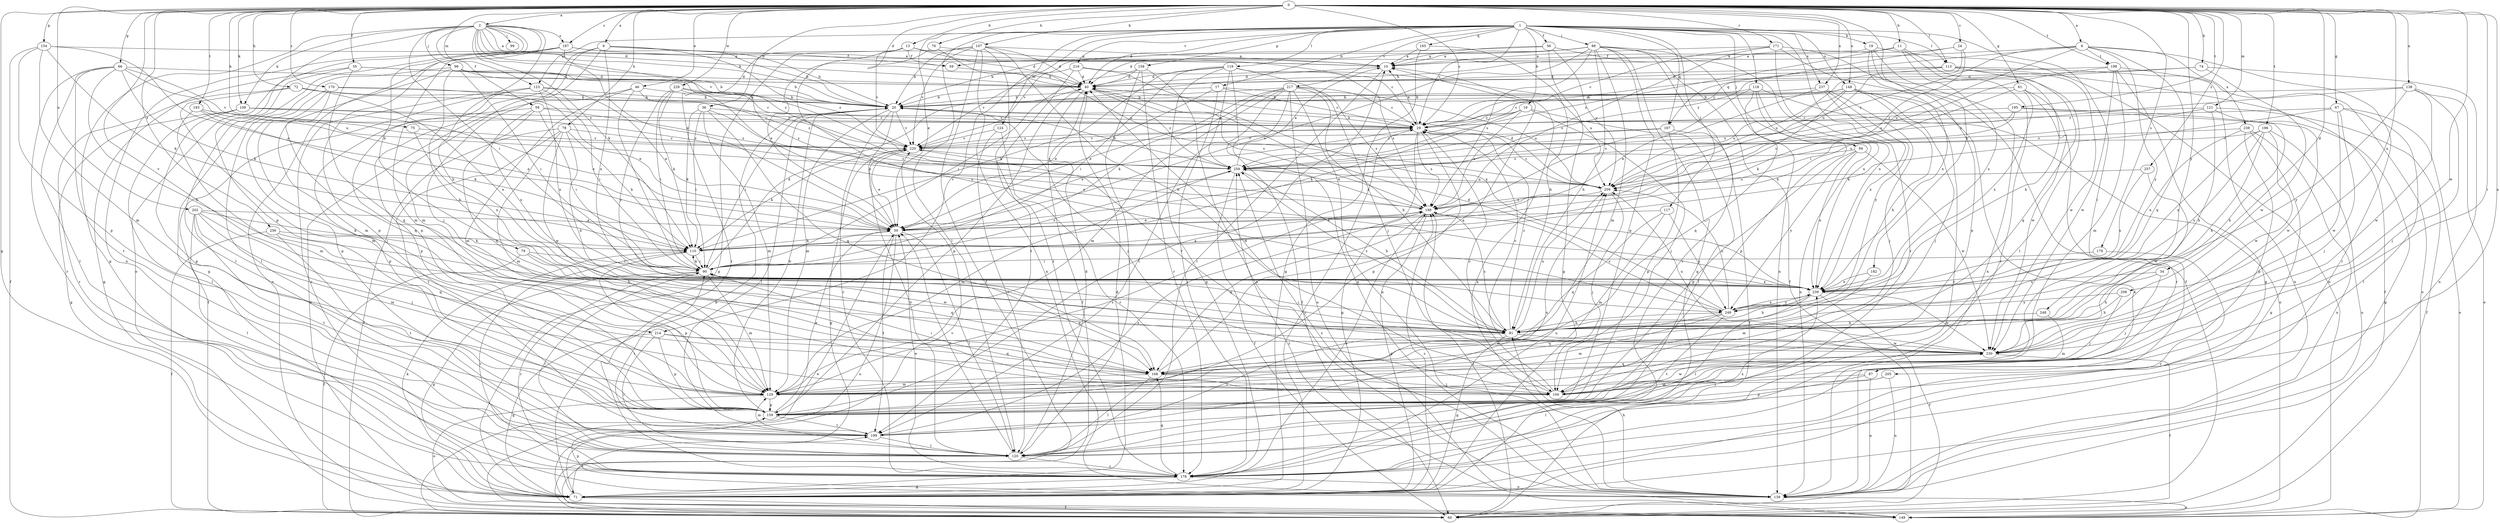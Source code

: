 strict digraph  {
0;
1;
2;
6;
9;
10;
11;
13;
16;
17;
19;
20;
24;
29;
34;
36;
40;
46;
50;
55;
56;
58;
59;
60;
61;
66;
67;
71;
72;
74;
75;
76;
78;
79;
81;
87;
88;
90;
94;
96;
99;
100;
107;
109;
110;
113;
117;
118;
119;
120;
121;
123;
124;
129;
138;
139;
148;
149;
154;
158;
159;
165;
167;
168;
170;
171;
178;
179;
182;
187;
188;
193;
195;
196;
198;
199;
202;
205;
208;
209;
214;
216;
217;
220;
228;
230;
237;
238;
239;
248;
249;
256;
257;
259;
0 -> 2  [label=a];
0 -> 6  [label=a];
0 -> 9  [label=a];
0 -> 11  [label=b];
0 -> 13  [label=b];
0 -> 24  [label=c];
0 -> 29  [label=c];
0 -> 34  [label=d];
0 -> 36  [label=d];
0 -> 40  [label=d];
0 -> 46  [label=e];
0 -> 55  [label=f];
0 -> 61  [label=g];
0 -> 66  [label=g];
0 -> 67  [label=g];
0 -> 71  [label=g];
0 -> 72  [label=h];
0 -> 74  [label=h];
0 -> 75  [label=h];
0 -> 76  [label=h];
0 -> 78  [label=h];
0 -> 87  [label=i];
0 -> 107  [label=k];
0 -> 109  [label=k];
0 -> 113  [label=l];
0 -> 121  [label=m];
0 -> 123  [label=m];
0 -> 138  [label=n];
0 -> 148  [label=o];
0 -> 154  [label=p];
0 -> 170  [label=r];
0 -> 171  [label=r];
0 -> 179  [label=s];
0 -> 182  [label=s];
0 -> 187  [label=s];
0 -> 193  [label=t];
0 -> 195  [label=t];
0 -> 196  [label=t];
0 -> 198  [label=t];
0 -> 202  [label=u];
0 -> 205  [label=u];
0 -> 208  [label=u];
0 -> 214  [label=v];
0 -> 228  [label=w];
0 -> 230  [label=w];
0 -> 237  [label=x];
0 -> 248  [label=y];
0 -> 256  [label=z];
0 -> 257  [label=z];
1 -> 16  [label=b];
1 -> 17  [label=b];
1 -> 19  [label=b];
1 -> 29  [label=c];
1 -> 40  [label=d];
1 -> 50  [label=e];
1 -> 56  [label=f];
1 -> 87  [label=i];
1 -> 88  [label=i];
1 -> 94  [label=j];
1 -> 113  [label=l];
1 -> 117  [label=l];
1 -> 118  [label=l];
1 -> 119  [label=l];
1 -> 120  [label=l];
1 -> 123  [label=m];
1 -> 124  [label=m];
1 -> 148  [label=o];
1 -> 158  [label=p];
1 -> 165  [label=q];
1 -> 167  [label=q];
1 -> 178  [label=r];
1 -> 214  [label=v];
1 -> 216  [label=v];
1 -> 217  [label=v];
1 -> 237  [label=x];
2 -> 10  [label=a];
2 -> 20  [label=b];
2 -> 40  [label=d];
2 -> 50  [label=e];
2 -> 58  [label=f];
2 -> 71  [label=g];
2 -> 79  [label=h];
2 -> 81  [label=h];
2 -> 90  [label=i];
2 -> 96  [label=j];
2 -> 99  [label=j];
2 -> 109  [label=k];
2 -> 110  [label=k];
2 -> 139  [label=n];
2 -> 149  [label=o];
2 -> 159  [label=p];
2 -> 187  [label=s];
2 -> 220  [label=v];
6 -> 20  [label=b];
6 -> 167  [label=q];
6 -> 168  [label=q];
6 -> 178  [label=r];
6 -> 198  [label=t];
6 -> 209  [label=u];
6 -> 238  [label=x];
6 -> 249  [label=y];
6 -> 259  [label=z];
9 -> 20  [label=b];
9 -> 59  [label=f];
9 -> 100  [label=j];
9 -> 129  [label=m];
9 -> 159  [label=p];
9 -> 239  [label=x];
9 -> 259  [label=z];
10 -> 40  [label=d];
10 -> 120  [label=l];
11 -> 59  [label=f];
11 -> 81  [label=h];
11 -> 120  [label=l];
11 -> 239  [label=x];
11 -> 259  [label=z];
13 -> 29  [label=c];
13 -> 40  [label=d];
13 -> 59  [label=f];
13 -> 178  [label=r];
13 -> 220  [label=v];
13 -> 249  [label=y];
16 -> 29  [label=c];
16 -> 100  [label=j];
16 -> 110  [label=k];
16 -> 120  [label=l];
16 -> 188  [label=s];
16 -> 259  [label=z];
17 -> 20  [label=b];
17 -> 29  [label=c];
17 -> 50  [label=e];
17 -> 178  [label=r];
17 -> 209  [label=u];
19 -> 10  [label=a];
19 -> 60  [label=f];
19 -> 139  [label=n];
19 -> 149  [label=o];
19 -> 239  [label=x];
20 -> 29  [label=c];
20 -> 50  [label=e];
20 -> 90  [label=i];
20 -> 100  [label=j];
20 -> 120  [label=l];
20 -> 129  [label=m];
20 -> 178  [label=r];
20 -> 220  [label=v];
24 -> 10  [label=a];
24 -> 90  [label=i];
24 -> 209  [label=u];
24 -> 259  [label=z];
29 -> 10  [label=a];
29 -> 20  [label=b];
29 -> 50  [label=e];
29 -> 71  [label=g];
29 -> 159  [label=p];
29 -> 188  [label=s];
29 -> 220  [label=v];
34 -> 81  [label=h];
34 -> 100  [label=j];
34 -> 239  [label=x];
36 -> 29  [label=c];
36 -> 90  [label=i];
36 -> 110  [label=k];
36 -> 129  [label=m];
36 -> 168  [label=q];
36 -> 188  [label=s];
40 -> 20  [label=b];
40 -> 60  [label=f];
40 -> 159  [label=p];
40 -> 188  [label=s];
40 -> 259  [label=z];
46 -> 20  [label=b];
46 -> 90  [label=i];
46 -> 129  [label=m];
46 -> 149  [label=o];
46 -> 259  [label=z];
50 -> 110  [label=k];
50 -> 120  [label=l];
50 -> 149  [label=o];
50 -> 199  [label=t];
55 -> 20  [label=b];
55 -> 40  [label=d];
55 -> 71  [label=g];
55 -> 120  [label=l];
55 -> 168  [label=q];
56 -> 10  [label=a];
56 -> 71  [label=g];
56 -> 209  [label=u];
56 -> 220  [label=v];
56 -> 239  [label=x];
58 -> 29  [label=c];
58 -> 90  [label=i];
58 -> 159  [label=p];
58 -> 168  [label=q];
58 -> 239  [label=x];
58 -> 259  [label=z];
59 -> 40  [label=d];
60 -> 50  [label=e];
60 -> 188  [label=s];
61 -> 20  [label=b];
61 -> 110  [label=k];
61 -> 178  [label=r];
61 -> 230  [label=w];
61 -> 239  [label=x];
66 -> 40  [label=d];
66 -> 81  [label=h];
66 -> 110  [label=k];
66 -> 120  [label=l];
66 -> 178  [label=r];
66 -> 199  [label=t];
66 -> 209  [label=u];
66 -> 220  [label=v];
67 -> 29  [label=c];
67 -> 100  [label=j];
67 -> 110  [label=k];
67 -> 120  [label=l];
67 -> 149  [label=o];
67 -> 230  [label=w];
71 -> 20  [label=b];
71 -> 29  [label=c];
71 -> 40  [label=d];
71 -> 60  [label=f];
71 -> 110  [label=k];
71 -> 188  [label=s];
71 -> 199  [label=t];
72 -> 20  [label=b];
72 -> 129  [label=m];
72 -> 178  [label=r];
72 -> 220  [label=v];
72 -> 239  [label=x];
74 -> 29  [label=c];
74 -> 40  [label=d];
74 -> 139  [label=n];
74 -> 230  [label=w];
75 -> 220  [label=v];
75 -> 239  [label=x];
76 -> 10  [label=a];
76 -> 50  [label=e];
76 -> 209  [label=u];
78 -> 60  [label=f];
78 -> 81  [label=h];
78 -> 110  [label=k];
78 -> 129  [label=m];
78 -> 199  [label=t];
78 -> 220  [label=v];
78 -> 230  [label=w];
79 -> 60  [label=f];
79 -> 90  [label=i];
79 -> 168  [label=q];
79 -> 230  [label=w];
81 -> 29  [label=c];
81 -> 71  [label=g];
81 -> 90  [label=i];
81 -> 188  [label=s];
81 -> 199  [label=t];
81 -> 209  [label=u];
81 -> 230  [label=w];
81 -> 259  [label=z];
87 -> 100  [label=j];
87 -> 120  [label=l];
87 -> 139  [label=n];
88 -> 10  [label=a];
88 -> 20  [label=b];
88 -> 40  [label=d];
88 -> 50  [label=e];
88 -> 60  [label=f];
88 -> 71  [label=g];
88 -> 81  [label=h];
88 -> 129  [label=m];
88 -> 139  [label=n];
88 -> 159  [label=p];
88 -> 178  [label=r];
88 -> 188  [label=s];
90 -> 40  [label=d];
90 -> 71  [label=g];
90 -> 110  [label=k];
90 -> 129  [label=m];
90 -> 168  [label=q];
90 -> 178  [label=r];
90 -> 239  [label=x];
90 -> 259  [label=z];
94 -> 159  [label=p];
94 -> 230  [label=w];
94 -> 239  [label=x];
94 -> 249  [label=y];
94 -> 259  [label=z];
96 -> 20  [label=b];
96 -> 40  [label=d];
96 -> 81  [label=h];
96 -> 90  [label=i];
96 -> 120  [label=l];
96 -> 129  [label=m];
96 -> 188  [label=s];
100 -> 29  [label=c];
100 -> 40  [label=d];
100 -> 90  [label=i];
100 -> 230  [label=w];
107 -> 10  [label=a];
107 -> 20  [label=b];
107 -> 40  [label=d];
107 -> 60  [label=f];
107 -> 71  [label=g];
107 -> 81  [label=h];
107 -> 139  [label=n];
107 -> 178  [label=r];
107 -> 220  [label=v];
109 -> 29  [label=c];
109 -> 50  [label=e];
109 -> 71  [label=g];
109 -> 120  [label=l];
109 -> 159  [label=p];
109 -> 259  [label=z];
110 -> 90  [label=i];
110 -> 159  [label=p];
110 -> 178  [label=r];
113 -> 29  [label=c];
113 -> 40  [label=d];
113 -> 60  [label=f];
113 -> 149  [label=o];
113 -> 168  [label=q];
113 -> 209  [label=u];
113 -> 230  [label=w];
117 -> 50  [label=e];
117 -> 129  [label=m];
117 -> 168  [label=q];
117 -> 249  [label=y];
118 -> 20  [label=b];
118 -> 139  [label=n];
118 -> 149  [label=o];
118 -> 159  [label=p];
118 -> 168  [label=q];
118 -> 188  [label=s];
119 -> 40  [label=d];
119 -> 71  [label=g];
119 -> 90  [label=i];
119 -> 100  [label=j];
119 -> 110  [label=k];
119 -> 139  [label=n];
119 -> 188  [label=s];
119 -> 259  [label=z];
120 -> 40  [label=d];
120 -> 50  [label=e];
120 -> 90  [label=i];
120 -> 178  [label=r];
120 -> 220  [label=v];
120 -> 239  [label=x];
121 -> 29  [label=c];
121 -> 60  [label=f];
121 -> 71  [label=g];
121 -> 81  [label=h];
121 -> 209  [label=u];
123 -> 20  [label=b];
123 -> 50  [label=e];
123 -> 60  [label=f];
123 -> 90  [label=i];
123 -> 159  [label=p];
123 -> 178  [label=r];
123 -> 239  [label=x];
124 -> 120  [label=l];
124 -> 178  [label=r];
124 -> 220  [label=v];
129 -> 149  [label=o];
129 -> 159  [label=p];
129 -> 188  [label=s];
138 -> 20  [label=b];
138 -> 100  [label=j];
138 -> 149  [label=o];
138 -> 230  [label=w];
138 -> 249  [label=y];
138 -> 259  [label=z];
139 -> 10  [label=a];
139 -> 81  [label=h];
139 -> 149  [label=o];
139 -> 159  [label=p];
139 -> 259  [label=z];
148 -> 20  [label=b];
148 -> 29  [label=c];
148 -> 81  [label=h];
148 -> 100  [label=j];
148 -> 139  [label=n];
148 -> 178  [label=r];
148 -> 188  [label=s];
148 -> 209  [label=u];
149 -> 220  [label=v];
149 -> 259  [label=z];
154 -> 10  [label=a];
154 -> 50  [label=e];
154 -> 60  [label=f];
154 -> 110  [label=k];
154 -> 129  [label=m];
154 -> 159  [label=p];
158 -> 40  [label=d];
158 -> 90  [label=i];
158 -> 120  [label=l];
158 -> 139  [label=n];
158 -> 178  [label=r];
159 -> 10  [label=a];
159 -> 20  [label=b];
159 -> 50  [label=e];
159 -> 199  [label=t];
165 -> 10  [label=a];
165 -> 71  [label=g];
165 -> 81  [label=h];
167 -> 50  [label=e];
167 -> 60  [label=f];
167 -> 159  [label=p];
167 -> 220  [label=v];
168 -> 10  [label=a];
168 -> 100  [label=j];
168 -> 120  [label=l];
168 -> 129  [label=m];
170 -> 20  [label=b];
170 -> 50  [label=e];
170 -> 100  [label=j];
170 -> 159  [label=p];
170 -> 168  [label=q];
171 -> 10  [label=a];
171 -> 29  [label=c];
171 -> 159  [label=p];
171 -> 178  [label=r];
171 -> 188  [label=s];
171 -> 239  [label=x];
178 -> 50  [label=e];
178 -> 71  [label=g];
178 -> 139  [label=n];
178 -> 168  [label=q];
178 -> 188  [label=s];
178 -> 209  [label=u];
179 -> 90  [label=i];
179 -> 178  [label=r];
182 -> 129  [label=m];
182 -> 239  [label=x];
187 -> 10  [label=a];
187 -> 20  [label=b];
187 -> 71  [label=g];
187 -> 129  [label=m];
187 -> 149  [label=o];
187 -> 159  [label=p];
187 -> 259  [label=z];
188 -> 50  [label=e];
188 -> 71  [label=g];
188 -> 168  [label=q];
188 -> 259  [label=z];
193 -> 29  [label=c];
193 -> 50  [label=e];
193 -> 110  [label=k];
193 -> 129  [label=m];
195 -> 29  [label=c];
195 -> 81  [label=h];
195 -> 110  [label=k];
195 -> 230  [label=w];
195 -> 259  [label=z];
196 -> 81  [label=h];
196 -> 139  [label=n];
196 -> 220  [label=v];
196 -> 230  [label=w];
196 -> 239  [label=x];
196 -> 249  [label=y];
198 -> 40  [label=d];
198 -> 71  [label=g];
198 -> 129  [label=m];
198 -> 139  [label=n];
198 -> 209  [label=u];
198 -> 230  [label=w];
199 -> 90  [label=i];
199 -> 120  [label=l];
199 -> 129  [label=m];
199 -> 188  [label=s];
199 -> 209  [label=u];
202 -> 50  [label=e];
202 -> 100  [label=j];
202 -> 110  [label=k];
202 -> 120  [label=l];
202 -> 129  [label=m];
202 -> 168  [label=q];
202 -> 199  [label=t];
205 -> 129  [label=m];
205 -> 139  [label=n];
205 -> 159  [label=p];
208 -> 81  [label=h];
208 -> 100  [label=j];
208 -> 249  [label=y];
209 -> 29  [label=c];
209 -> 40  [label=d];
209 -> 100  [label=j];
209 -> 188  [label=s];
214 -> 71  [label=g];
214 -> 120  [label=l];
214 -> 159  [label=p];
214 -> 168  [label=q];
214 -> 230  [label=w];
216 -> 40  [label=d];
216 -> 199  [label=t];
216 -> 209  [label=u];
216 -> 220  [label=v];
216 -> 239  [label=x];
217 -> 20  [label=b];
217 -> 29  [label=c];
217 -> 50  [label=e];
217 -> 60  [label=f];
217 -> 81  [label=h];
217 -> 110  [label=k];
217 -> 129  [label=m];
217 -> 139  [label=n];
217 -> 149  [label=o];
217 -> 188  [label=s];
217 -> 199  [label=t];
220 -> 29  [label=c];
220 -> 50  [label=e];
220 -> 71  [label=g];
220 -> 110  [label=k];
220 -> 259  [label=z];
228 -> 20  [label=b];
228 -> 29  [label=c];
228 -> 90  [label=i];
228 -> 110  [label=k];
228 -> 239  [label=x];
228 -> 249  [label=y];
230 -> 29  [label=c];
230 -> 60  [label=f];
230 -> 168  [label=q];
230 -> 209  [label=u];
230 -> 220  [label=v];
237 -> 20  [label=b];
237 -> 50  [label=e];
237 -> 100  [label=j];
237 -> 239  [label=x];
237 -> 249  [label=y];
238 -> 71  [label=g];
238 -> 139  [label=n];
238 -> 159  [label=p];
238 -> 220  [label=v];
238 -> 239  [label=x];
239 -> 60  [label=f];
239 -> 81  [label=h];
239 -> 120  [label=l];
239 -> 230  [label=w];
239 -> 249  [label=y];
248 -> 81  [label=h];
248 -> 129  [label=m];
249 -> 40  [label=d];
249 -> 81  [label=h];
249 -> 129  [label=m];
249 -> 168  [label=q];
249 -> 188  [label=s];
249 -> 199  [label=t];
249 -> 209  [label=u];
249 -> 239  [label=x];
256 -> 60  [label=f];
256 -> 81  [label=h];
256 -> 110  [label=k];
256 -> 199  [label=t];
257 -> 209  [label=u];
257 -> 230  [label=w];
257 -> 239  [label=x];
259 -> 10  [label=a];
259 -> 20  [label=b];
259 -> 60  [label=f];
259 -> 81  [label=h];
259 -> 129  [label=m];
259 -> 209  [label=u];
}
